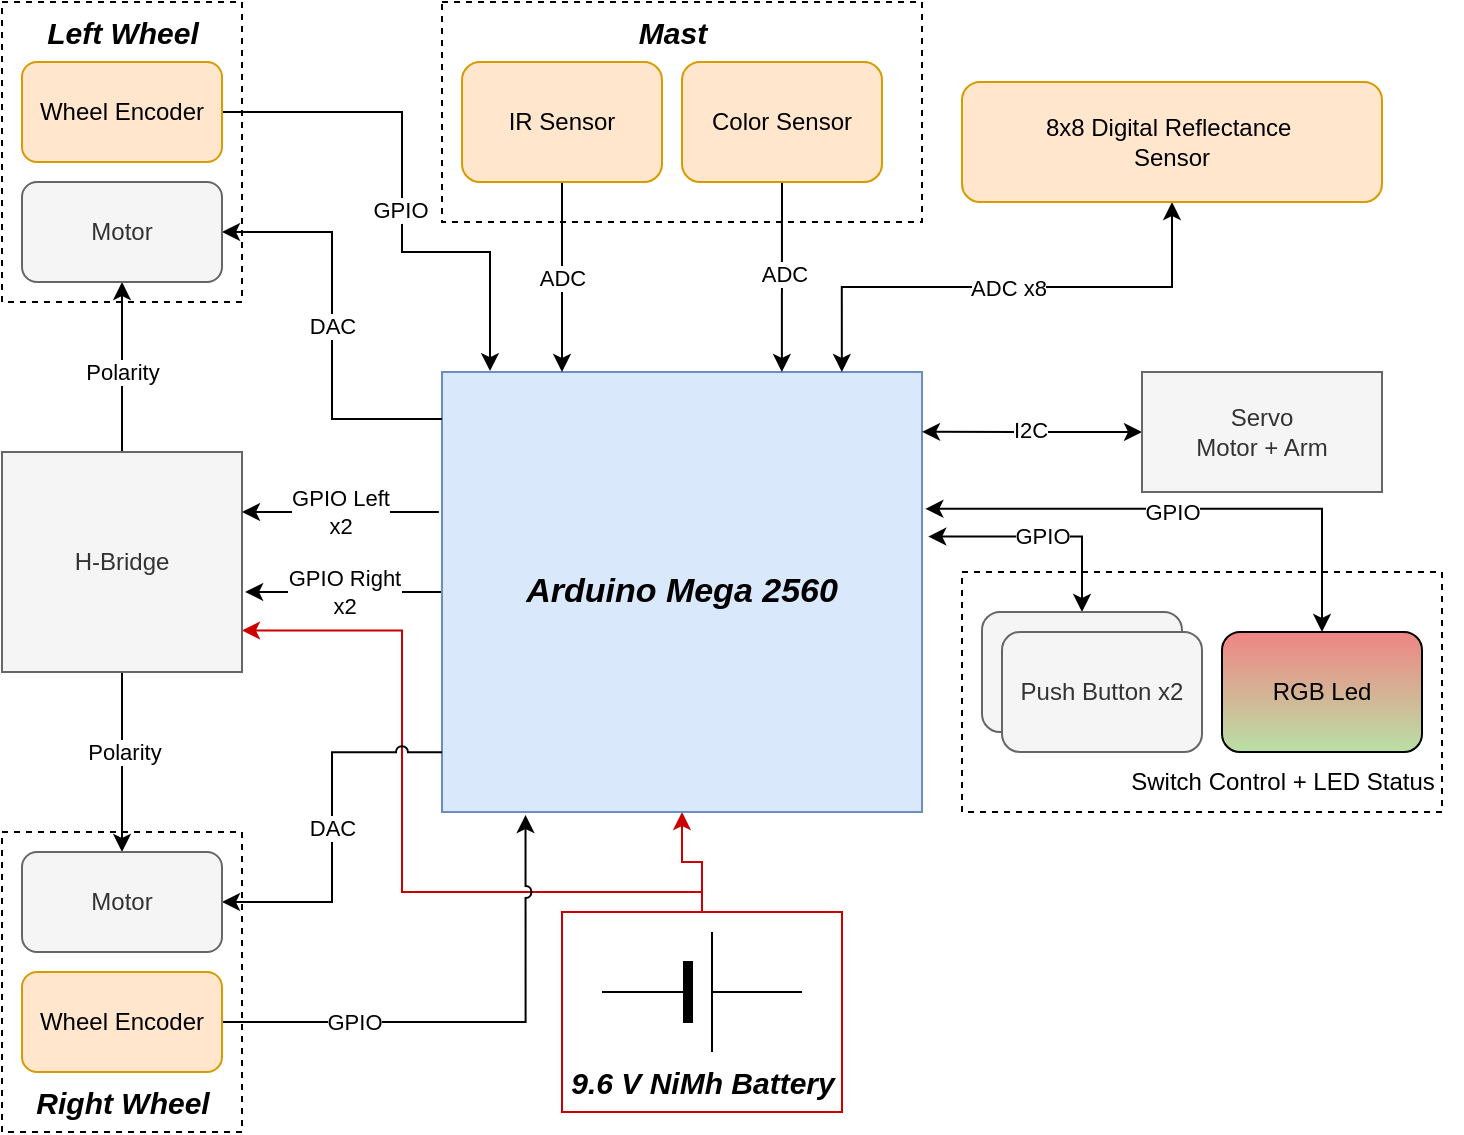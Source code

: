 <mxfile version="20.8.16" type="device"><diagram name="Page-1" id="bMD0uoUwobwMMk8xwp37"><mxGraphModel dx="1045" dy="715" grid="1" gridSize="10" guides="1" tooltips="1" connect="1" arrows="1" fold="1" page="1" pageScale="1" pageWidth="850" pageHeight="1100" math="0" shadow="0"><root><mxCell id="0"/><mxCell id="1" parent="0"/><mxCell id="9K5TjYr0JYrsitjmCvrd-24" style="edgeStyle=orthogonalEdgeStyle;rounded=0;orthogonalLoop=1;jettySize=auto;html=1;exitX=0.5;exitY=0;exitDx=0;exitDy=0;entryX=0.5;entryY=1;entryDx=0;entryDy=0;fillColor=#f8cecc;strokeColor=#CC0000;" edge="1" parent="1" source="9K5TjYr0JYrsitjmCvrd-4" target="9K5TjYr0JYrsitjmCvrd-1"><mxGeometry relative="1" as="geometry"/></mxCell><mxCell id="9K5TjYr0JYrsitjmCvrd-4" value="" style="rounded=0;whiteSpace=wrap;html=1;fillColor=none;strokeColor=#CC0000;" vertex="1" parent="1"><mxGeometry x="380" y="640" width="140" height="100" as="geometry"/></mxCell><mxCell id="9K5TjYr0JYrsitjmCvrd-36" value="GPIO Right&lt;br&gt;x2" style="edgeStyle=orthogonalEdgeStyle;rounded=0;orthogonalLoop=1;jettySize=auto;html=1;exitX=0;exitY=0.5;exitDx=0;exitDy=0;entryX=1.013;entryY=0.636;entryDx=0;entryDy=0;entryPerimeter=0;startArrow=none;startFill=0;endArrow=classic;endFill=1;" edge="1" parent="1" source="9K5TjYr0JYrsitjmCvrd-1" target="9K5TjYr0JYrsitjmCvrd-7"><mxGeometry x="0.005" relative="1" as="geometry"><mxPoint as="offset"/></mxGeometry></mxCell><mxCell id="9K5TjYr0JYrsitjmCvrd-1" value="&lt;b&gt;&lt;i&gt;&lt;font style=&quot;font-size: 17px;&quot;&gt;Arduino Mega 2560&lt;/font&gt;&lt;/i&gt;&lt;/b&gt;" style="rounded=0;whiteSpace=wrap;html=1;fillColor=#dae8fc;strokeColor=#6c8ebf;" vertex="1" parent="1"><mxGeometry x="320" y="370" width="240" height="220" as="geometry"/></mxCell><mxCell id="9K5TjYr0JYrsitjmCvrd-3" value="9.6 V NiMh Battery" style="verticalLabelPosition=bottom;shadow=0;dashed=0;align=center;fillColor=strokeColor;html=1;verticalAlign=top;strokeWidth=1;shape=mxgraph.electrical.miscellaneous.monocell_battery;fontSize=15;fontStyle=3" vertex="1" parent="1"><mxGeometry x="400" y="650" width="100" height="60" as="geometry"/></mxCell><mxCell id="9K5TjYr0JYrsitjmCvrd-31" style="edgeStyle=orthogonalEdgeStyle;rounded=0;orthogonalLoop=1;jettySize=auto;html=1;exitX=0;exitY=0.5;exitDx=0;exitDy=0;entryX=1;entryY=0.136;entryDx=0;entryDy=0;entryPerimeter=0;startArrow=classic;startFill=1;" edge="1" parent="1" source="9K5TjYr0JYrsitjmCvrd-5" target="9K5TjYr0JYrsitjmCvrd-1"><mxGeometry relative="1" as="geometry"/></mxCell><mxCell id="9K5TjYr0JYrsitjmCvrd-32" value="I2C" style="edgeLabel;html=1;align=center;verticalAlign=middle;resizable=0;points=[];" vertex="1" connectable="0" parent="9K5TjYr0JYrsitjmCvrd-31"><mxGeometry x="0.023" y="-1" relative="1" as="geometry"><mxPoint as="offset"/></mxGeometry></mxCell><mxCell id="9K5TjYr0JYrsitjmCvrd-5" value="Servo&lt;br&gt;Motor + Arm" style="rounded=0;whiteSpace=wrap;html=1;fillColor=#f5f5f5;fontColor=#333333;strokeColor=#666666;" vertex="1" parent="1"><mxGeometry x="670" y="370" width="120" height="60" as="geometry"/></mxCell><mxCell id="9K5TjYr0JYrsitjmCvrd-39" style="edgeStyle=orthogonalEdgeStyle;rounded=0;orthogonalLoop=1;jettySize=auto;html=1;exitX=1;exitY=0.811;exitDx=0;exitDy=0;startArrow=classic;startFill=1;endArrow=none;endFill=0;exitPerimeter=0;fillColor=#f8cecc;strokeColor=#CC0000;" edge="1" parent="1" source="9K5TjYr0JYrsitjmCvrd-7"><mxGeometry relative="1" as="geometry"><mxPoint x="450" y="630" as="targetPoint"/><Array as="points"><mxPoint x="300" y="499"/><mxPoint x="300" y="630"/></Array></mxGeometry></mxCell><mxCell id="9K5TjYr0JYrsitjmCvrd-49" style="edgeStyle=orthogonalEdgeStyle;rounded=0;jumpStyle=arc;orthogonalLoop=1;jettySize=auto;html=1;exitX=0.5;exitY=1;exitDx=0;exitDy=0;entryX=0.5;entryY=0;entryDx=0;entryDy=0;startArrow=none;startFill=0;endArrow=classic;endFill=1;" edge="1" parent="1" source="9K5TjYr0JYrsitjmCvrd-7" target="9K5TjYr0JYrsitjmCvrd-15"><mxGeometry relative="1" as="geometry"/></mxCell><mxCell id="9K5TjYr0JYrsitjmCvrd-57" value="Polarity" style="edgeLabel;html=1;align=center;verticalAlign=middle;resizable=0;points=[];fontSize=11;" vertex="1" connectable="0" parent="9K5TjYr0JYrsitjmCvrd-49"><mxGeometry x="-0.116" y="1" relative="1" as="geometry"><mxPoint as="offset"/></mxGeometry></mxCell><mxCell id="9K5TjYr0JYrsitjmCvrd-50" style="edgeStyle=orthogonalEdgeStyle;rounded=0;jumpStyle=arc;orthogonalLoop=1;jettySize=auto;html=1;exitX=0.5;exitY=0;exitDx=0;exitDy=0;startArrow=none;startFill=0;endArrow=classic;endFill=1;entryX=0.5;entryY=1;entryDx=0;entryDy=0;" edge="1" parent="1" source="9K5TjYr0JYrsitjmCvrd-7" target="9K5TjYr0JYrsitjmCvrd-13"><mxGeometry relative="1" as="geometry"><mxPoint x="160" y="350" as="targetPoint"/></mxGeometry></mxCell><mxCell id="9K5TjYr0JYrsitjmCvrd-58" value="Polarity" style="edgeLabel;html=1;align=center;verticalAlign=middle;resizable=0;points=[];fontSize=11;" vertex="1" connectable="0" parent="9K5TjYr0JYrsitjmCvrd-50"><mxGeometry x="-0.064" y="-3" relative="1" as="geometry"><mxPoint x="-3" as="offset"/></mxGeometry></mxCell><mxCell id="9K5TjYr0JYrsitjmCvrd-7" value="H-Bridge" style="rounded=0;whiteSpace=wrap;html=1;fillColor=#f5f5f5;fontColor=#333333;strokeColor=#666666;" vertex="1" parent="1"><mxGeometry x="100" y="410" width="120" height="110" as="geometry"/></mxCell><mxCell id="9K5TjYr0JYrsitjmCvrd-9" value="" style="rounded=0;whiteSpace=wrap;html=1;fillColor=none;dashed=1;" vertex="1" parent="1"><mxGeometry x="320" y="185" width="240" height="110" as="geometry"/></mxCell><mxCell id="9K5TjYr0JYrsitjmCvrd-11" value="" style="rounded=0;whiteSpace=wrap;html=1;fillColor=none;dashed=1;" vertex="1" parent="1"><mxGeometry x="100" y="185" width="120" height="150" as="geometry"/></mxCell><mxCell id="9K5TjYr0JYrsitjmCvrd-51" style="edgeStyle=orthogonalEdgeStyle;rounded=0;jumpStyle=arc;orthogonalLoop=1;jettySize=auto;html=1;exitX=1;exitY=0.5;exitDx=0;exitDy=0;entryX=0.1;entryY=-0.002;entryDx=0;entryDy=0;entryPerimeter=0;startArrow=none;startFill=0;endArrow=classic;endFill=1;" edge="1" parent="1" source="9K5TjYr0JYrsitjmCvrd-12" target="9K5TjYr0JYrsitjmCvrd-1"><mxGeometry relative="1" as="geometry"><Array as="points"><mxPoint x="300" y="240"/><mxPoint x="300" y="310"/><mxPoint x="344" y="310"/></Array></mxGeometry></mxCell><mxCell id="9K5TjYr0JYrsitjmCvrd-54" value="GPIO" style="edgeLabel;html=1;align=center;verticalAlign=middle;resizable=0;points=[];" vertex="1" connectable="0" parent="9K5TjYr0JYrsitjmCvrd-51"><mxGeometry x="0.051" y="-1" relative="1" as="geometry"><mxPoint as="offset"/></mxGeometry></mxCell><mxCell id="9K5TjYr0JYrsitjmCvrd-12" value="Wheel Encoder" style="rounded=1;whiteSpace=wrap;html=1;fillColor=#ffe6cc;strokeColor=#d79b00;" vertex="1" parent="1"><mxGeometry x="110" y="215" width="100" height="50" as="geometry"/></mxCell><mxCell id="9K5TjYr0JYrsitjmCvrd-52" value="DAC" style="edgeStyle=orthogonalEdgeStyle;rounded=0;jumpStyle=arc;orthogonalLoop=1;jettySize=auto;html=1;exitX=1;exitY=0.5;exitDx=0;exitDy=0;entryX=0;entryY=0.107;entryDx=0;entryDy=0;entryPerimeter=0;startArrow=classic;startFill=1;endArrow=none;endFill=0;" edge="1" parent="1" source="9K5TjYr0JYrsitjmCvrd-13" target="9K5TjYr0JYrsitjmCvrd-1"><mxGeometry relative="1" as="geometry"/></mxCell><mxCell id="9K5TjYr0JYrsitjmCvrd-13" value="Motor" style="rounded=1;whiteSpace=wrap;html=1;fillColor=#f5f5f5;fontColor=#333333;strokeColor=#666666;" vertex="1" parent="1"><mxGeometry x="110" y="275" width="100" height="50" as="geometry"/></mxCell><mxCell id="9K5TjYr0JYrsitjmCvrd-14" value="" style="rounded=0;whiteSpace=wrap;html=1;fillColor=none;dashed=1;" vertex="1" parent="1"><mxGeometry x="100" y="600" width="120" height="150" as="geometry"/></mxCell><mxCell id="9K5TjYr0JYrsitjmCvrd-53" value="DAC" style="edgeStyle=orthogonalEdgeStyle;rounded=0;jumpStyle=arc;orthogonalLoop=1;jettySize=auto;html=1;exitX=1;exitY=0.5;exitDx=0;exitDy=0;entryX=0;entryY=0.864;entryDx=0;entryDy=0;entryPerimeter=0;startArrow=classic;startFill=1;endArrow=none;endFill=0;" edge="1" parent="1" source="9K5TjYr0JYrsitjmCvrd-15" target="9K5TjYr0JYrsitjmCvrd-1"><mxGeometry relative="1" as="geometry"/></mxCell><mxCell id="9K5TjYr0JYrsitjmCvrd-15" value="Motor" style="rounded=1;whiteSpace=wrap;html=1;fillColor=#f5f5f5;fontColor=#333333;strokeColor=#666666;" vertex="1" parent="1"><mxGeometry x="110" y="610" width="100" height="50" as="geometry"/></mxCell><mxCell id="9K5TjYr0JYrsitjmCvrd-42" style="edgeStyle=orthogonalEdgeStyle;rounded=0;orthogonalLoop=1;jettySize=auto;html=1;exitX=1;exitY=0.5;exitDx=0;exitDy=0;entryX=0.174;entryY=1.007;entryDx=0;entryDy=0;entryPerimeter=0;startArrow=none;startFill=0;endArrow=classic;endFill=1;jumpStyle=arc;" edge="1" parent="1" source="9K5TjYr0JYrsitjmCvrd-16" target="9K5TjYr0JYrsitjmCvrd-1"><mxGeometry relative="1" as="geometry"/></mxCell><mxCell id="9K5TjYr0JYrsitjmCvrd-43" value="GPIO" style="edgeLabel;html=1;align=center;verticalAlign=middle;resizable=0;points=[];" vertex="1" connectable="0" parent="9K5TjYr0JYrsitjmCvrd-42"><mxGeometry x="-0.488" relative="1" as="geometry"><mxPoint as="offset"/></mxGeometry></mxCell><mxCell id="9K5TjYr0JYrsitjmCvrd-16" value="Wheel Encoder" style="rounded=1;whiteSpace=wrap;html=1;fillColor=#ffe6cc;strokeColor=#d79b00;" vertex="1" parent="1"><mxGeometry x="110" y="670" width="100" height="50" as="geometry"/></mxCell><mxCell id="9K5TjYr0JYrsitjmCvrd-41" value="ADC" style="edgeStyle=orthogonalEdgeStyle;rounded=0;orthogonalLoop=1;jettySize=auto;html=1;exitX=0.5;exitY=1;exitDx=0;exitDy=0;entryX=0.25;entryY=0;entryDx=0;entryDy=0;startArrow=none;startFill=0;endArrow=classic;endFill=1;" edge="1" parent="1" source="9K5TjYr0JYrsitjmCvrd-17" target="9K5TjYr0JYrsitjmCvrd-1"><mxGeometry relative="1" as="geometry"/></mxCell><mxCell id="9K5TjYr0JYrsitjmCvrd-17" value="IR Sensor" style="rounded=1;whiteSpace=wrap;html=1;fillColor=#ffe6cc;strokeColor=#d79b00;" vertex="1" parent="1"><mxGeometry x="330" y="215" width="100" height="60" as="geometry"/></mxCell><mxCell id="9K5TjYr0JYrsitjmCvrd-45" style="edgeStyle=orthogonalEdgeStyle;rounded=0;jumpStyle=arc;orthogonalLoop=1;jettySize=auto;html=1;exitX=0.5;exitY=1;exitDx=0;exitDy=0;entryX=0.708;entryY=0;entryDx=0;entryDy=0;entryPerimeter=0;startArrow=none;startFill=0;endArrow=classic;endFill=1;" edge="1" parent="1" source="9K5TjYr0JYrsitjmCvrd-18" target="9K5TjYr0JYrsitjmCvrd-1"><mxGeometry relative="1" as="geometry"/></mxCell><mxCell id="9K5TjYr0JYrsitjmCvrd-46" value="ADC" style="edgeLabel;html=1;align=center;verticalAlign=middle;resizable=0;points=[];" vertex="1" connectable="0" parent="9K5TjYr0JYrsitjmCvrd-45"><mxGeometry x="-0.046" y="1" relative="1" as="geometry"><mxPoint as="offset"/></mxGeometry></mxCell><mxCell id="9K5TjYr0JYrsitjmCvrd-18" value="Color Sensor" style="rounded=1;whiteSpace=wrap;html=1;fillColor=#ffe6cc;strokeColor=#d79b00;" vertex="1" parent="1"><mxGeometry x="440" y="215" width="100" height="60" as="geometry"/></mxCell><mxCell id="9K5TjYr0JYrsitjmCvrd-40" value="ADC x8" style="edgeStyle=orthogonalEdgeStyle;rounded=0;orthogonalLoop=1;jettySize=auto;html=1;exitX=0.5;exitY=1;exitDx=0;exitDy=0;entryX=0.833;entryY=0;entryDx=0;entryDy=0;entryPerimeter=0;startArrow=classic;startFill=1;endArrow=classic;endFill=1;" edge="1" parent="1" source="9K5TjYr0JYrsitjmCvrd-19" target="9K5TjYr0JYrsitjmCvrd-1"><mxGeometry relative="1" as="geometry"/></mxCell><mxCell id="9K5TjYr0JYrsitjmCvrd-19" value="8x8 Digital Reflectance&amp;nbsp;&lt;br&gt;Sensor" style="rounded=1;whiteSpace=wrap;html=1;fillColor=#ffe6cc;strokeColor=#d79b00;" vertex="1" parent="1"><mxGeometry x="580" y="225" width="210" height="60" as="geometry"/></mxCell><mxCell id="9K5TjYr0JYrsitjmCvrd-20" value="Mast" style="text;html=1;align=center;verticalAlign=middle;resizable=0;points=[];autosize=1;strokeColor=none;fillColor=none;fontStyle=3;fontSize=15;" vertex="1" parent="1"><mxGeometry x="405" y="185" width="60" height="30" as="geometry"/></mxCell><mxCell id="9K5TjYr0JYrsitjmCvrd-21" value="Left Wheel" style="text;html=1;align=center;verticalAlign=middle;resizable=0;points=[];autosize=1;strokeColor=none;fillColor=none;fontSize=15;fontStyle=3" vertex="1" parent="1"><mxGeometry x="110" y="185" width="100" height="30" as="geometry"/></mxCell><mxCell id="9K5TjYr0JYrsitjmCvrd-22" value="Right Wheel" style="text;html=1;align=center;verticalAlign=middle;resizable=0;points=[];autosize=1;strokeColor=none;fillColor=none;fontSize=15;fontStyle=3" vertex="1" parent="1"><mxGeometry x="105" y="720" width="110" height="30" as="geometry"/></mxCell><mxCell id="9K5TjYr0JYrsitjmCvrd-26" value="" style="rounded=0;whiteSpace=wrap;html=1;fillColor=none;dashed=1;" vertex="1" parent="1"><mxGeometry x="580" y="470" width="240" height="120" as="geometry"/></mxCell><mxCell id="9K5TjYr0JYrsitjmCvrd-34" value="GPIO" style="edgeStyle=orthogonalEdgeStyle;rounded=0;orthogonalLoop=1;jettySize=auto;html=1;exitX=0.5;exitY=0;exitDx=0;exitDy=0;entryX=1.013;entryY=0.374;entryDx=0;entryDy=0;entryPerimeter=0;startArrow=classic;startFill=1;" edge="1" parent="1" source="9K5TjYr0JYrsitjmCvrd-27" target="9K5TjYr0JYrsitjmCvrd-1"><mxGeometry relative="1" as="geometry"/></mxCell><mxCell id="9K5TjYr0JYrsitjmCvrd-27" value="Push Button x3" style="rounded=1;whiteSpace=wrap;html=1;fillColor=#f5f5f5;fontColor=#333333;strokeColor=#666666;" vertex="1" parent="1"><mxGeometry x="590" y="490" width="100" height="60" as="geometry"/></mxCell><mxCell id="9K5TjYr0JYrsitjmCvrd-35" value="GPIO" style="edgeStyle=orthogonalEdgeStyle;rounded=0;orthogonalLoop=1;jettySize=auto;html=1;exitX=0.5;exitY=0;exitDx=0;exitDy=0;entryX=1.007;entryY=0.311;entryDx=0;entryDy=0;entryPerimeter=0;startArrow=classic;startFill=1;" edge="1" parent="1" source="9K5TjYr0JYrsitjmCvrd-56" target="9K5TjYr0JYrsitjmCvrd-1"><mxGeometry x="0.053" y="2" relative="1" as="geometry"><mxPoint x="760" y="490" as="sourcePoint"/><mxPoint as="offset"/></mxGeometry></mxCell><mxCell id="9K5TjYr0JYrsitjmCvrd-29" value="Switch Control + LED Status" style="text;html=1;align=center;verticalAlign=middle;resizable=0;points=[];autosize=1;strokeColor=none;fillColor=none;" vertex="1" parent="1"><mxGeometry x="650" y="560" width="180" height="30" as="geometry"/></mxCell><mxCell id="9K5TjYr0JYrsitjmCvrd-33" value="Push Button x2" style="rounded=1;whiteSpace=wrap;html=1;fillColor=#f5f5f5;fontColor=#333333;strokeColor=#666666;" vertex="1" parent="1"><mxGeometry x="600" y="500" width="100" height="60" as="geometry"/></mxCell><mxCell id="9K5TjYr0JYrsitjmCvrd-48" value="GPIO Left&lt;br&gt;x2" style="edgeStyle=orthogonalEdgeStyle;rounded=0;orthogonalLoop=1;jettySize=auto;html=1;exitX=0;exitY=0.5;exitDx=0;exitDy=0;entryX=1.013;entryY=0.636;entryDx=0;entryDy=0;entryPerimeter=0;startArrow=none;startFill=0;endArrow=classic;endFill=1;" edge="1" parent="1"><mxGeometry x="0.008" relative="1" as="geometry"><mxPoint x="318.44" y="440.04" as="sourcePoint"/><mxPoint x="220.0" y="440.0" as="targetPoint"/><mxPoint as="offset"/></mxGeometry></mxCell><mxCell id="9K5TjYr0JYrsitjmCvrd-56" value="RGB Led" style="rounded=1;whiteSpace=wrap;html=1;fillColor=#f08484;gradientColor=#B9E0A5;" vertex="1" parent="1"><mxGeometry x="710" y="500" width="100" height="60" as="geometry"/></mxCell></root></mxGraphModel></diagram></mxfile>
